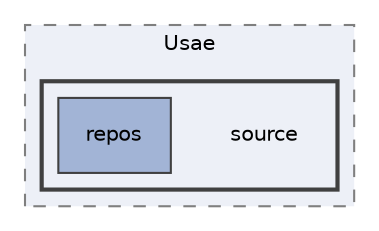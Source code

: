 digraph "C:/Users/Usae/source"
{
 // LATEX_PDF_SIZE
  edge [fontname="Helvetica",fontsize="10",labelfontname="Helvetica",labelfontsize="10"];
  node [fontname="Helvetica",fontsize="10",shape=record];
  compound=true
  subgraph clusterdir_016f61f4fab9e096c3286c26e50549c3 {
    graph [ bgcolor="#edf0f7", pencolor="grey50", style="filled,dashed,", label="Usae", fontname="Helvetica", fontsize="10", URL="dir_016f61f4fab9e096c3286c26e50549c3.html"]
  subgraph clusterdir_7d985ab53ce5a0655da0f0ecc7c18503 {
    graph [ bgcolor="#edf0f7", pencolor="grey25", style="filled,bold,", label="", fontname="Helvetica", fontsize="10", URL="dir_7d985ab53ce5a0655da0f0ecc7c18503.html"]
    dir_7d985ab53ce5a0655da0f0ecc7c18503 [shape=plaintext, label="source"];
  dir_895c7b10ea7d8b973e5715f138cf36b7 [shape=box, label="repos", style="filled,", fillcolor="#a2b4d6", color="grey25", URL="dir_895c7b10ea7d8b973e5715f138cf36b7.html"];
  }
  }
}

